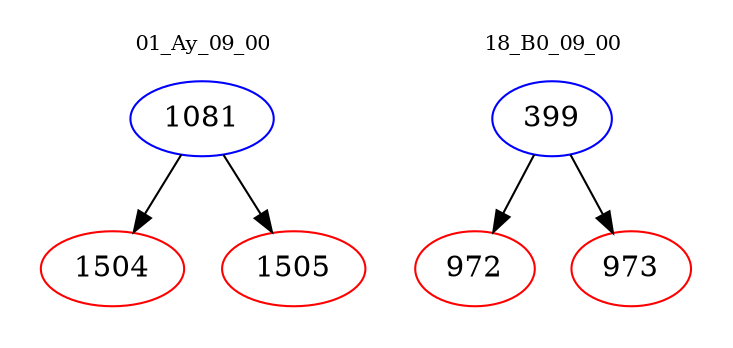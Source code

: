 digraph{
subgraph cluster_0 {
color = white
label = "01_Ay_09_00";
fontsize=10;
T0_1081 [label="1081", color="blue"]
T0_1081 -> T0_1504 [color="black"]
T0_1504 [label="1504", color="red"]
T0_1081 -> T0_1505 [color="black"]
T0_1505 [label="1505", color="red"]
}
subgraph cluster_1 {
color = white
label = "18_B0_09_00";
fontsize=10;
T1_399 [label="399", color="blue"]
T1_399 -> T1_972 [color="black"]
T1_972 [label="972", color="red"]
T1_399 -> T1_973 [color="black"]
T1_973 [label="973", color="red"]
}
}
